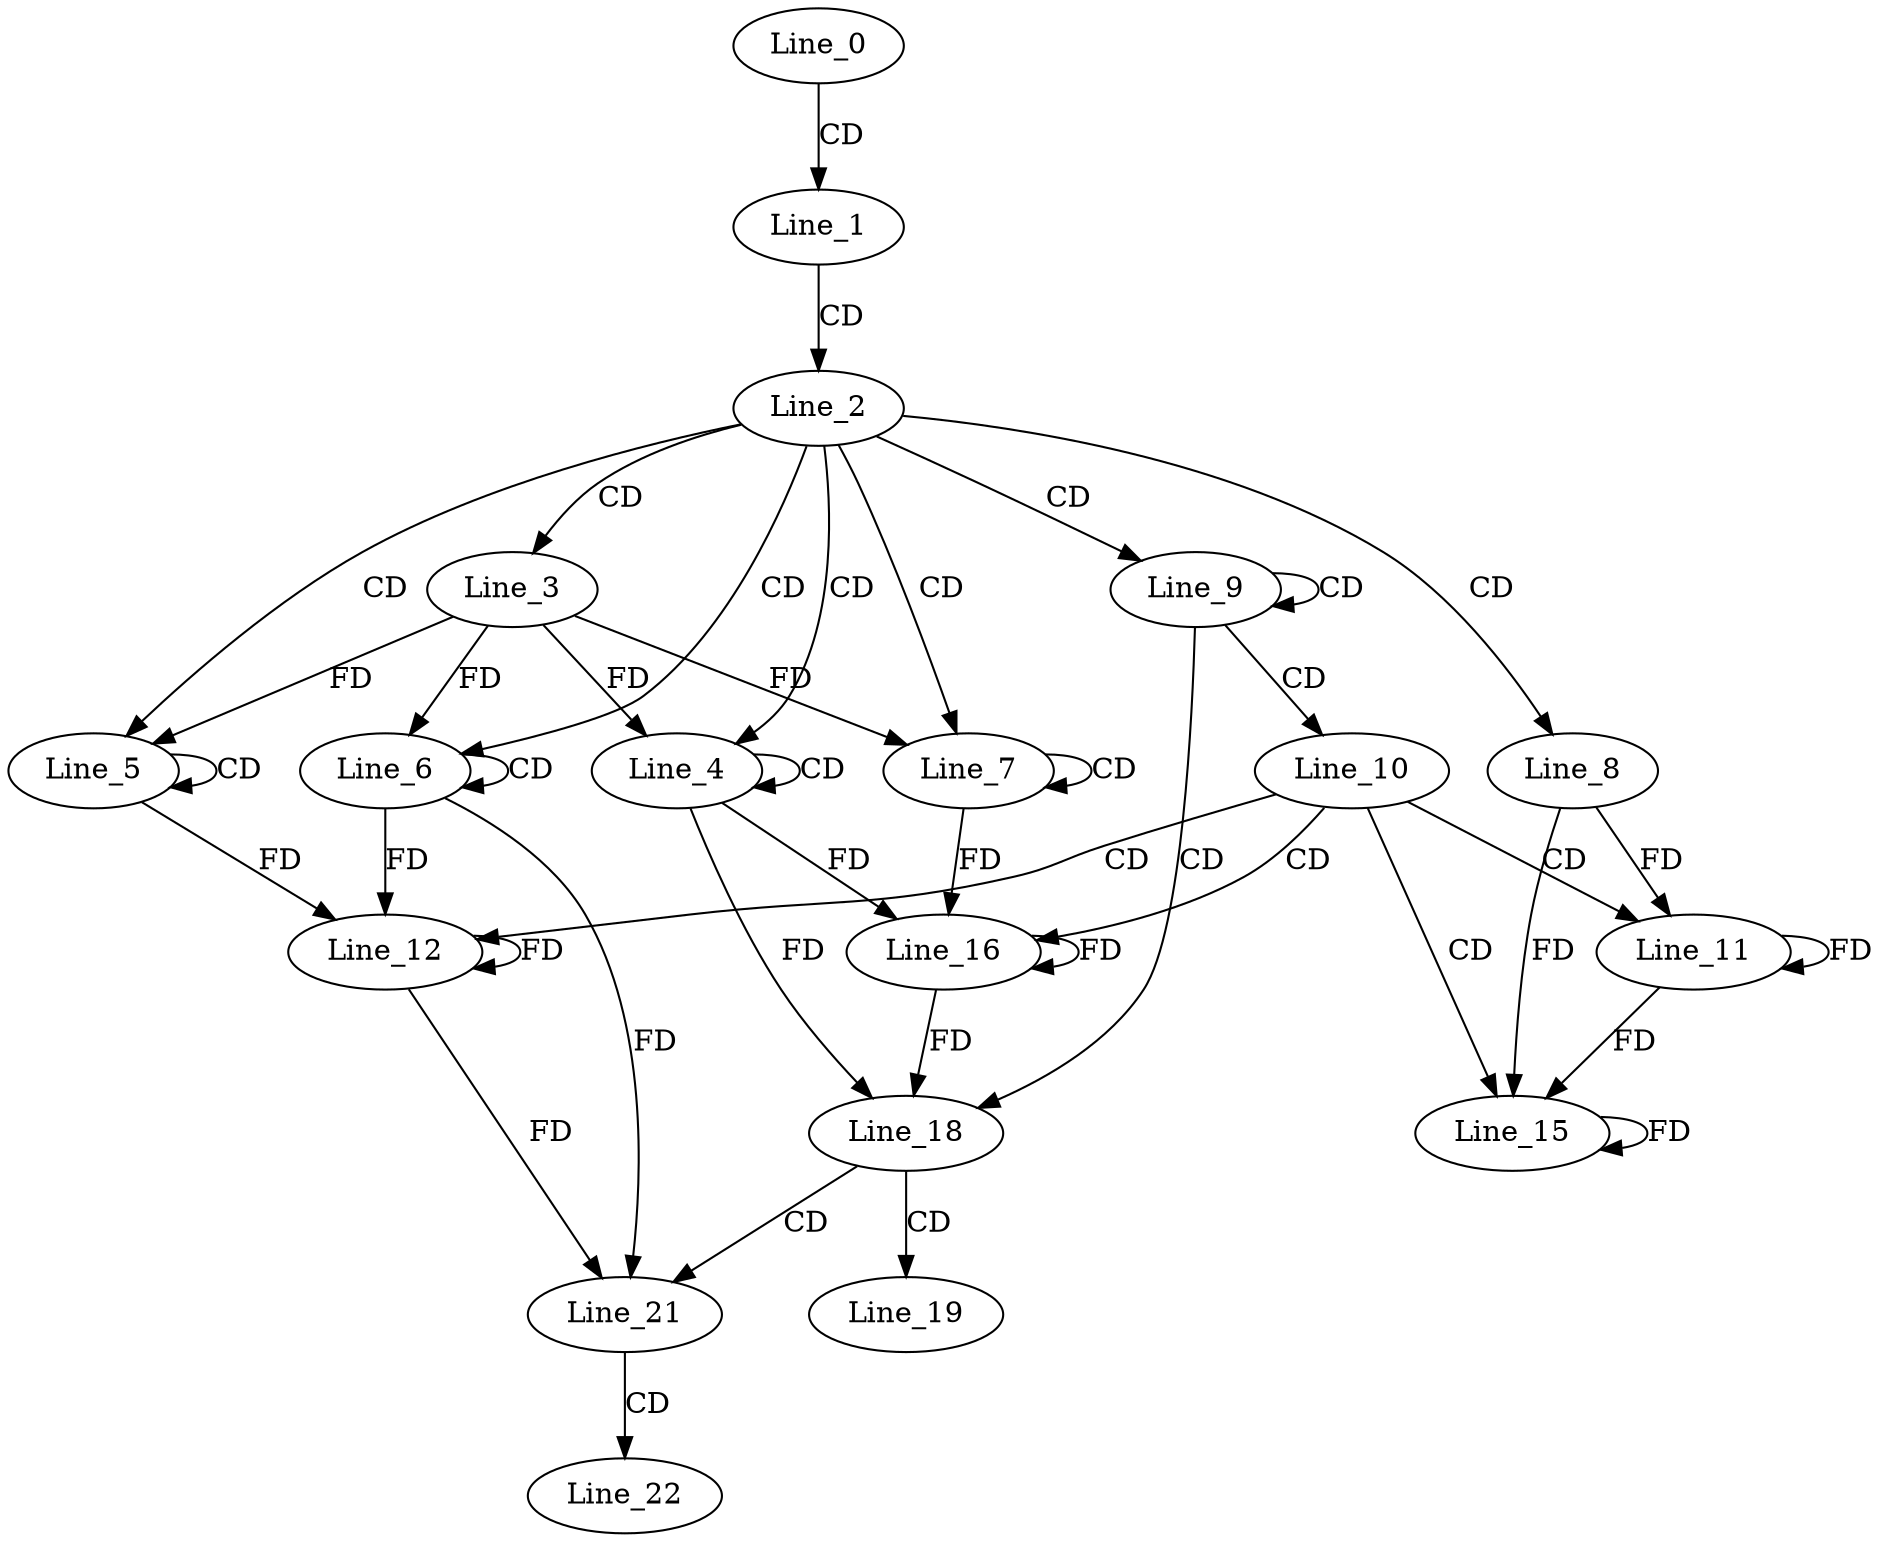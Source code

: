 digraph G {
  Line_0;
  Line_1;
  Line_2;
  Line_3;
  Line_4;
  Line_4;
  Line_5;
  Line_5;
  Line_6;
  Line_6;
  Line_7;
  Line_7;
  Line_8;
  Line_9;
  Line_10;
  Line_11;
  Line_12;
  Line_15;
  Line_16;
  Line_18;
  Line_19;
  Line_21;
  Line_22;
  Line_0 -> Line_1 [ label="CD" ];
  Line_1 -> Line_2 [ label="CD" ];
  Line_2 -> Line_3 [ label="CD" ];
  Line_2 -> Line_4 [ label="CD" ];
  Line_4 -> Line_4 [ label="CD" ];
  Line_3 -> Line_4 [ label="FD" ];
  Line_2 -> Line_5 [ label="CD" ];
  Line_5 -> Line_5 [ label="CD" ];
  Line_3 -> Line_5 [ label="FD" ];
  Line_2 -> Line_6 [ label="CD" ];
  Line_6 -> Line_6 [ label="CD" ];
  Line_3 -> Line_6 [ label="FD" ];
  Line_2 -> Line_7 [ label="CD" ];
  Line_7 -> Line_7 [ label="CD" ];
  Line_3 -> Line_7 [ label="FD" ];
  Line_2 -> Line_8 [ label="CD" ];
  Line_2 -> Line_9 [ label="CD" ];
  Line_9 -> Line_9 [ label="CD" ];
  Line_9 -> Line_10 [ label="CD" ];
  Line_10 -> Line_11 [ label="CD" ];
  Line_11 -> Line_11 [ label="FD" ];
  Line_8 -> Line_11 [ label="FD" ];
  Line_10 -> Line_12 [ label="CD" ];
  Line_12 -> Line_12 [ label="FD" ];
  Line_6 -> Line_12 [ label="FD" ];
  Line_5 -> Line_12 [ label="FD" ];
  Line_10 -> Line_15 [ label="CD" ];
  Line_11 -> Line_15 [ label="FD" ];
  Line_15 -> Line_15 [ label="FD" ];
  Line_8 -> Line_15 [ label="FD" ];
  Line_10 -> Line_16 [ label="CD" ];
  Line_16 -> Line_16 [ label="FD" ];
  Line_4 -> Line_16 [ label="FD" ];
  Line_7 -> Line_16 [ label="FD" ];
  Line_9 -> Line_18 [ label="CD" ];
  Line_16 -> Line_18 [ label="FD" ];
  Line_4 -> Line_18 [ label="FD" ];
  Line_18 -> Line_19 [ label="CD" ];
  Line_18 -> Line_21 [ label="CD" ];
  Line_12 -> Line_21 [ label="FD" ];
  Line_6 -> Line_21 [ label="FD" ];
  Line_21 -> Line_22 [ label="CD" ];
}
